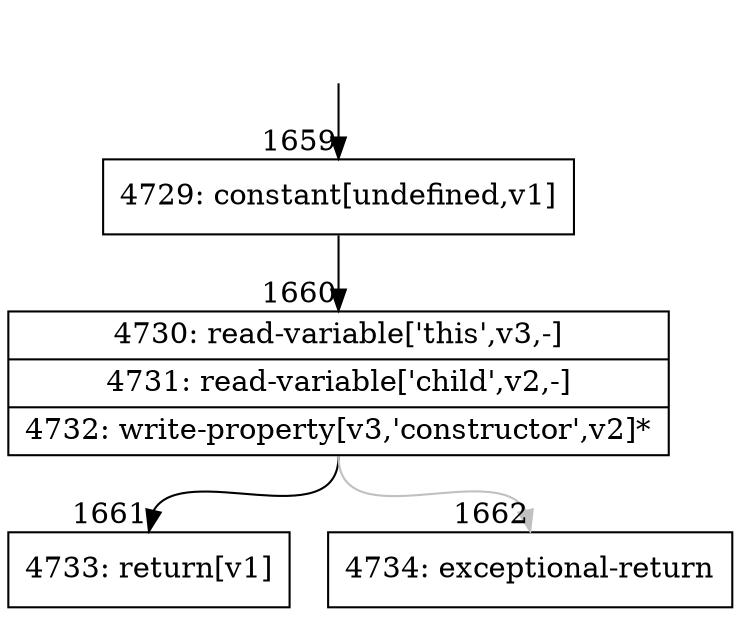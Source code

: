 digraph {
rankdir="TD"
BB_entry119[shape=none,label=""];
BB_entry119 -> BB1659 [tailport=s, headport=n, headlabel="    1659"]
BB1659 [shape=record label="{4729: constant[undefined,v1]}" ] 
BB1659 -> BB1660 [tailport=s, headport=n, headlabel="      1660"]
BB1660 [shape=record label="{4730: read-variable['this',v3,-]|4731: read-variable['child',v2,-]|4732: write-property[v3,'constructor',v2]*}" ] 
BB1660 -> BB1661 [tailport=s, headport=n, headlabel="      1661"]
BB1660 -> BB1662 [tailport=s, headport=n, color=gray, headlabel="      1662"]
BB1661 [shape=record label="{4733: return[v1]}" ] 
BB1662 [shape=record label="{4734: exceptional-return}" ] 
//#$~ 1572
}
